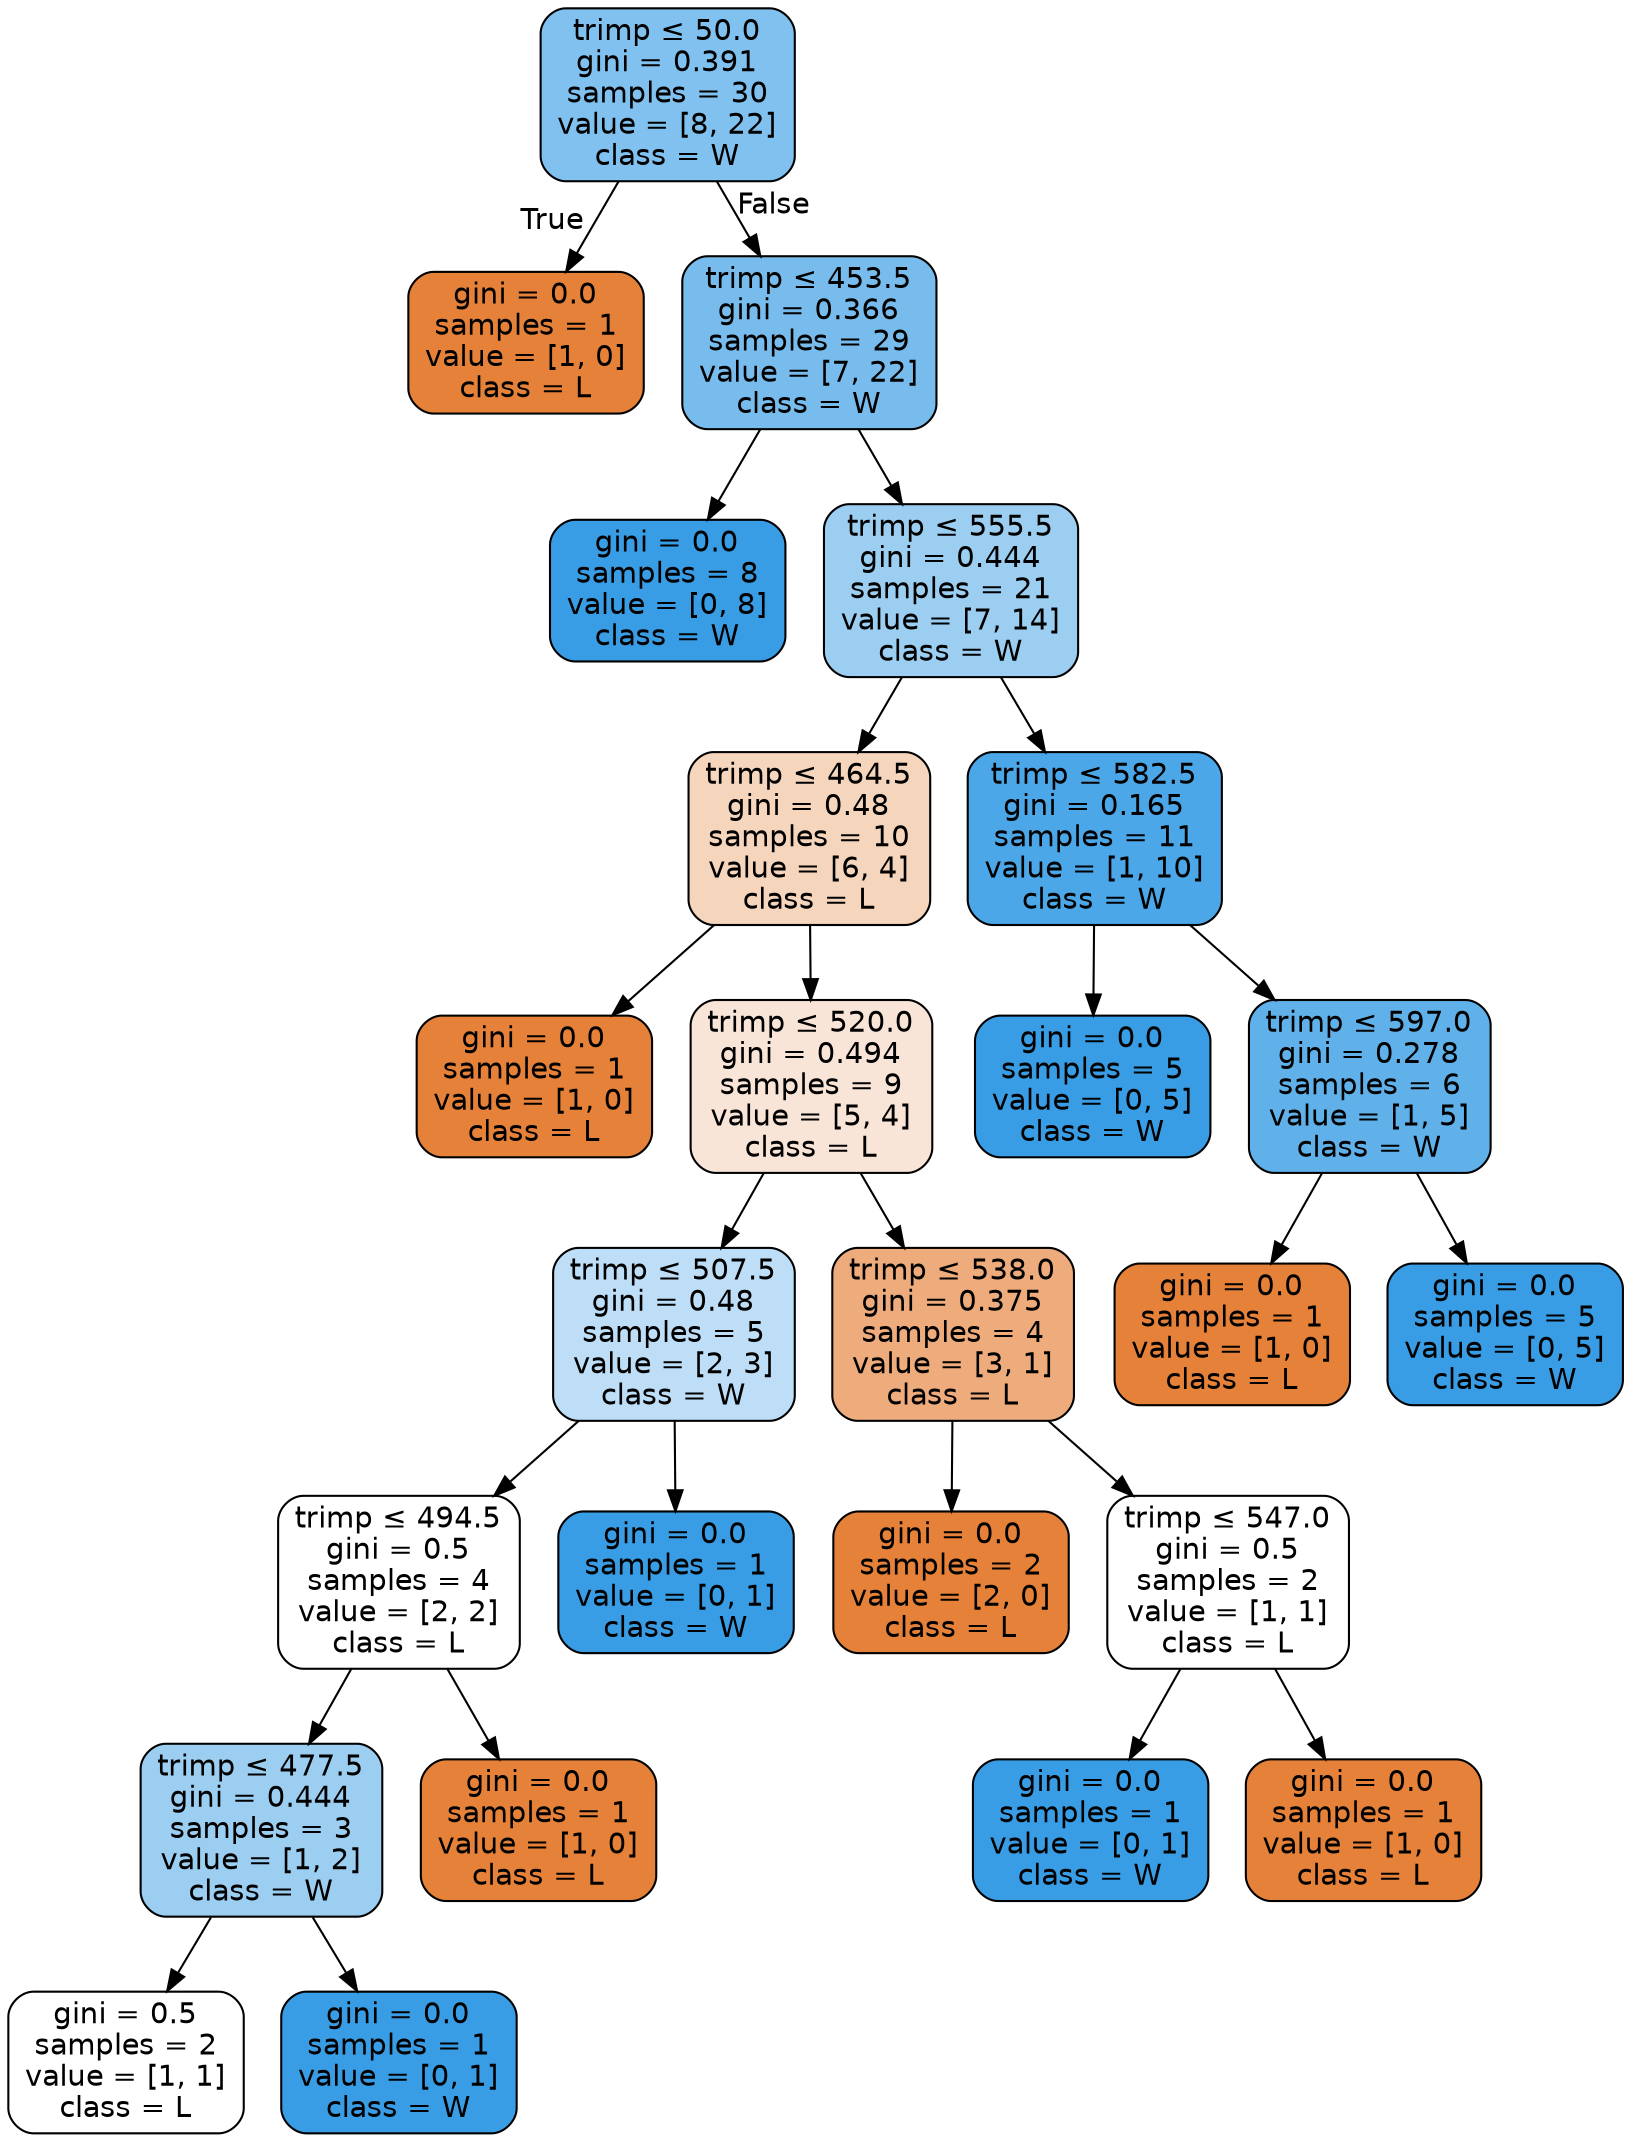 digraph Tree {
node [shape=box, style="filled, rounded", color="black", fontname=helvetica] ;
edge [fontname=helvetica] ;
0 [label=<trimp &le; 50.0<br/>gini = 0.391<br/>samples = 30<br/>value = [8, 22]<br/>class = W>, fillcolor="#399de5a2"] ;
1 [label=<gini = 0.0<br/>samples = 1<br/>value = [1, 0]<br/>class = L>, fillcolor="#e58139ff"] ;
0 -> 1 [labeldistance=2.5, labelangle=45, headlabel="True"] ;
2 [label=<trimp &le; 453.5<br/>gini = 0.366<br/>samples = 29<br/>value = [7, 22]<br/>class = W>, fillcolor="#399de5ae"] ;
0 -> 2 [labeldistance=2.5, labelangle=-45, headlabel="False"] ;
3 [label=<gini = 0.0<br/>samples = 8<br/>value = [0, 8]<br/>class = W>, fillcolor="#399de5ff"] ;
2 -> 3 ;
4 [label=<trimp &le; 555.5<br/>gini = 0.444<br/>samples = 21<br/>value = [7, 14]<br/>class = W>, fillcolor="#399de57f"] ;
2 -> 4 ;
5 [label=<trimp &le; 464.5<br/>gini = 0.48<br/>samples = 10<br/>value = [6, 4]<br/>class = L>, fillcolor="#e5813955"] ;
4 -> 5 ;
6 [label=<gini = 0.0<br/>samples = 1<br/>value = [1, 0]<br/>class = L>, fillcolor="#e58139ff"] ;
5 -> 6 ;
7 [label=<trimp &le; 520.0<br/>gini = 0.494<br/>samples = 9<br/>value = [5, 4]<br/>class = L>, fillcolor="#e5813933"] ;
5 -> 7 ;
8 [label=<trimp &le; 507.5<br/>gini = 0.48<br/>samples = 5<br/>value = [2, 3]<br/>class = W>, fillcolor="#399de555"] ;
7 -> 8 ;
9 [label=<trimp &le; 494.5<br/>gini = 0.5<br/>samples = 4<br/>value = [2, 2]<br/>class = L>, fillcolor="#e5813900"] ;
8 -> 9 ;
10 [label=<trimp &le; 477.5<br/>gini = 0.444<br/>samples = 3<br/>value = [1, 2]<br/>class = W>, fillcolor="#399de57f"] ;
9 -> 10 ;
11 [label=<gini = 0.5<br/>samples = 2<br/>value = [1, 1]<br/>class = L>, fillcolor="#e5813900"] ;
10 -> 11 ;
12 [label=<gini = 0.0<br/>samples = 1<br/>value = [0, 1]<br/>class = W>, fillcolor="#399de5ff"] ;
10 -> 12 ;
13 [label=<gini = 0.0<br/>samples = 1<br/>value = [1, 0]<br/>class = L>, fillcolor="#e58139ff"] ;
9 -> 13 ;
14 [label=<gini = 0.0<br/>samples = 1<br/>value = [0, 1]<br/>class = W>, fillcolor="#399de5ff"] ;
8 -> 14 ;
15 [label=<trimp &le; 538.0<br/>gini = 0.375<br/>samples = 4<br/>value = [3, 1]<br/>class = L>, fillcolor="#e58139aa"] ;
7 -> 15 ;
16 [label=<gini = 0.0<br/>samples = 2<br/>value = [2, 0]<br/>class = L>, fillcolor="#e58139ff"] ;
15 -> 16 ;
17 [label=<trimp &le; 547.0<br/>gini = 0.5<br/>samples = 2<br/>value = [1, 1]<br/>class = L>, fillcolor="#e5813900"] ;
15 -> 17 ;
18 [label=<gini = 0.0<br/>samples = 1<br/>value = [0, 1]<br/>class = W>, fillcolor="#399de5ff"] ;
17 -> 18 ;
19 [label=<gini = 0.0<br/>samples = 1<br/>value = [1, 0]<br/>class = L>, fillcolor="#e58139ff"] ;
17 -> 19 ;
20 [label=<trimp &le; 582.5<br/>gini = 0.165<br/>samples = 11<br/>value = [1, 10]<br/>class = W>, fillcolor="#399de5e6"] ;
4 -> 20 ;
21 [label=<gini = 0.0<br/>samples = 5<br/>value = [0, 5]<br/>class = W>, fillcolor="#399de5ff"] ;
20 -> 21 ;
22 [label=<trimp &le; 597.0<br/>gini = 0.278<br/>samples = 6<br/>value = [1, 5]<br/>class = W>, fillcolor="#399de5cc"] ;
20 -> 22 ;
23 [label=<gini = 0.0<br/>samples = 1<br/>value = [1, 0]<br/>class = L>, fillcolor="#e58139ff"] ;
22 -> 23 ;
24 [label=<gini = 0.0<br/>samples = 5<br/>value = [0, 5]<br/>class = W>, fillcolor="#399de5ff"] ;
22 -> 24 ;
}